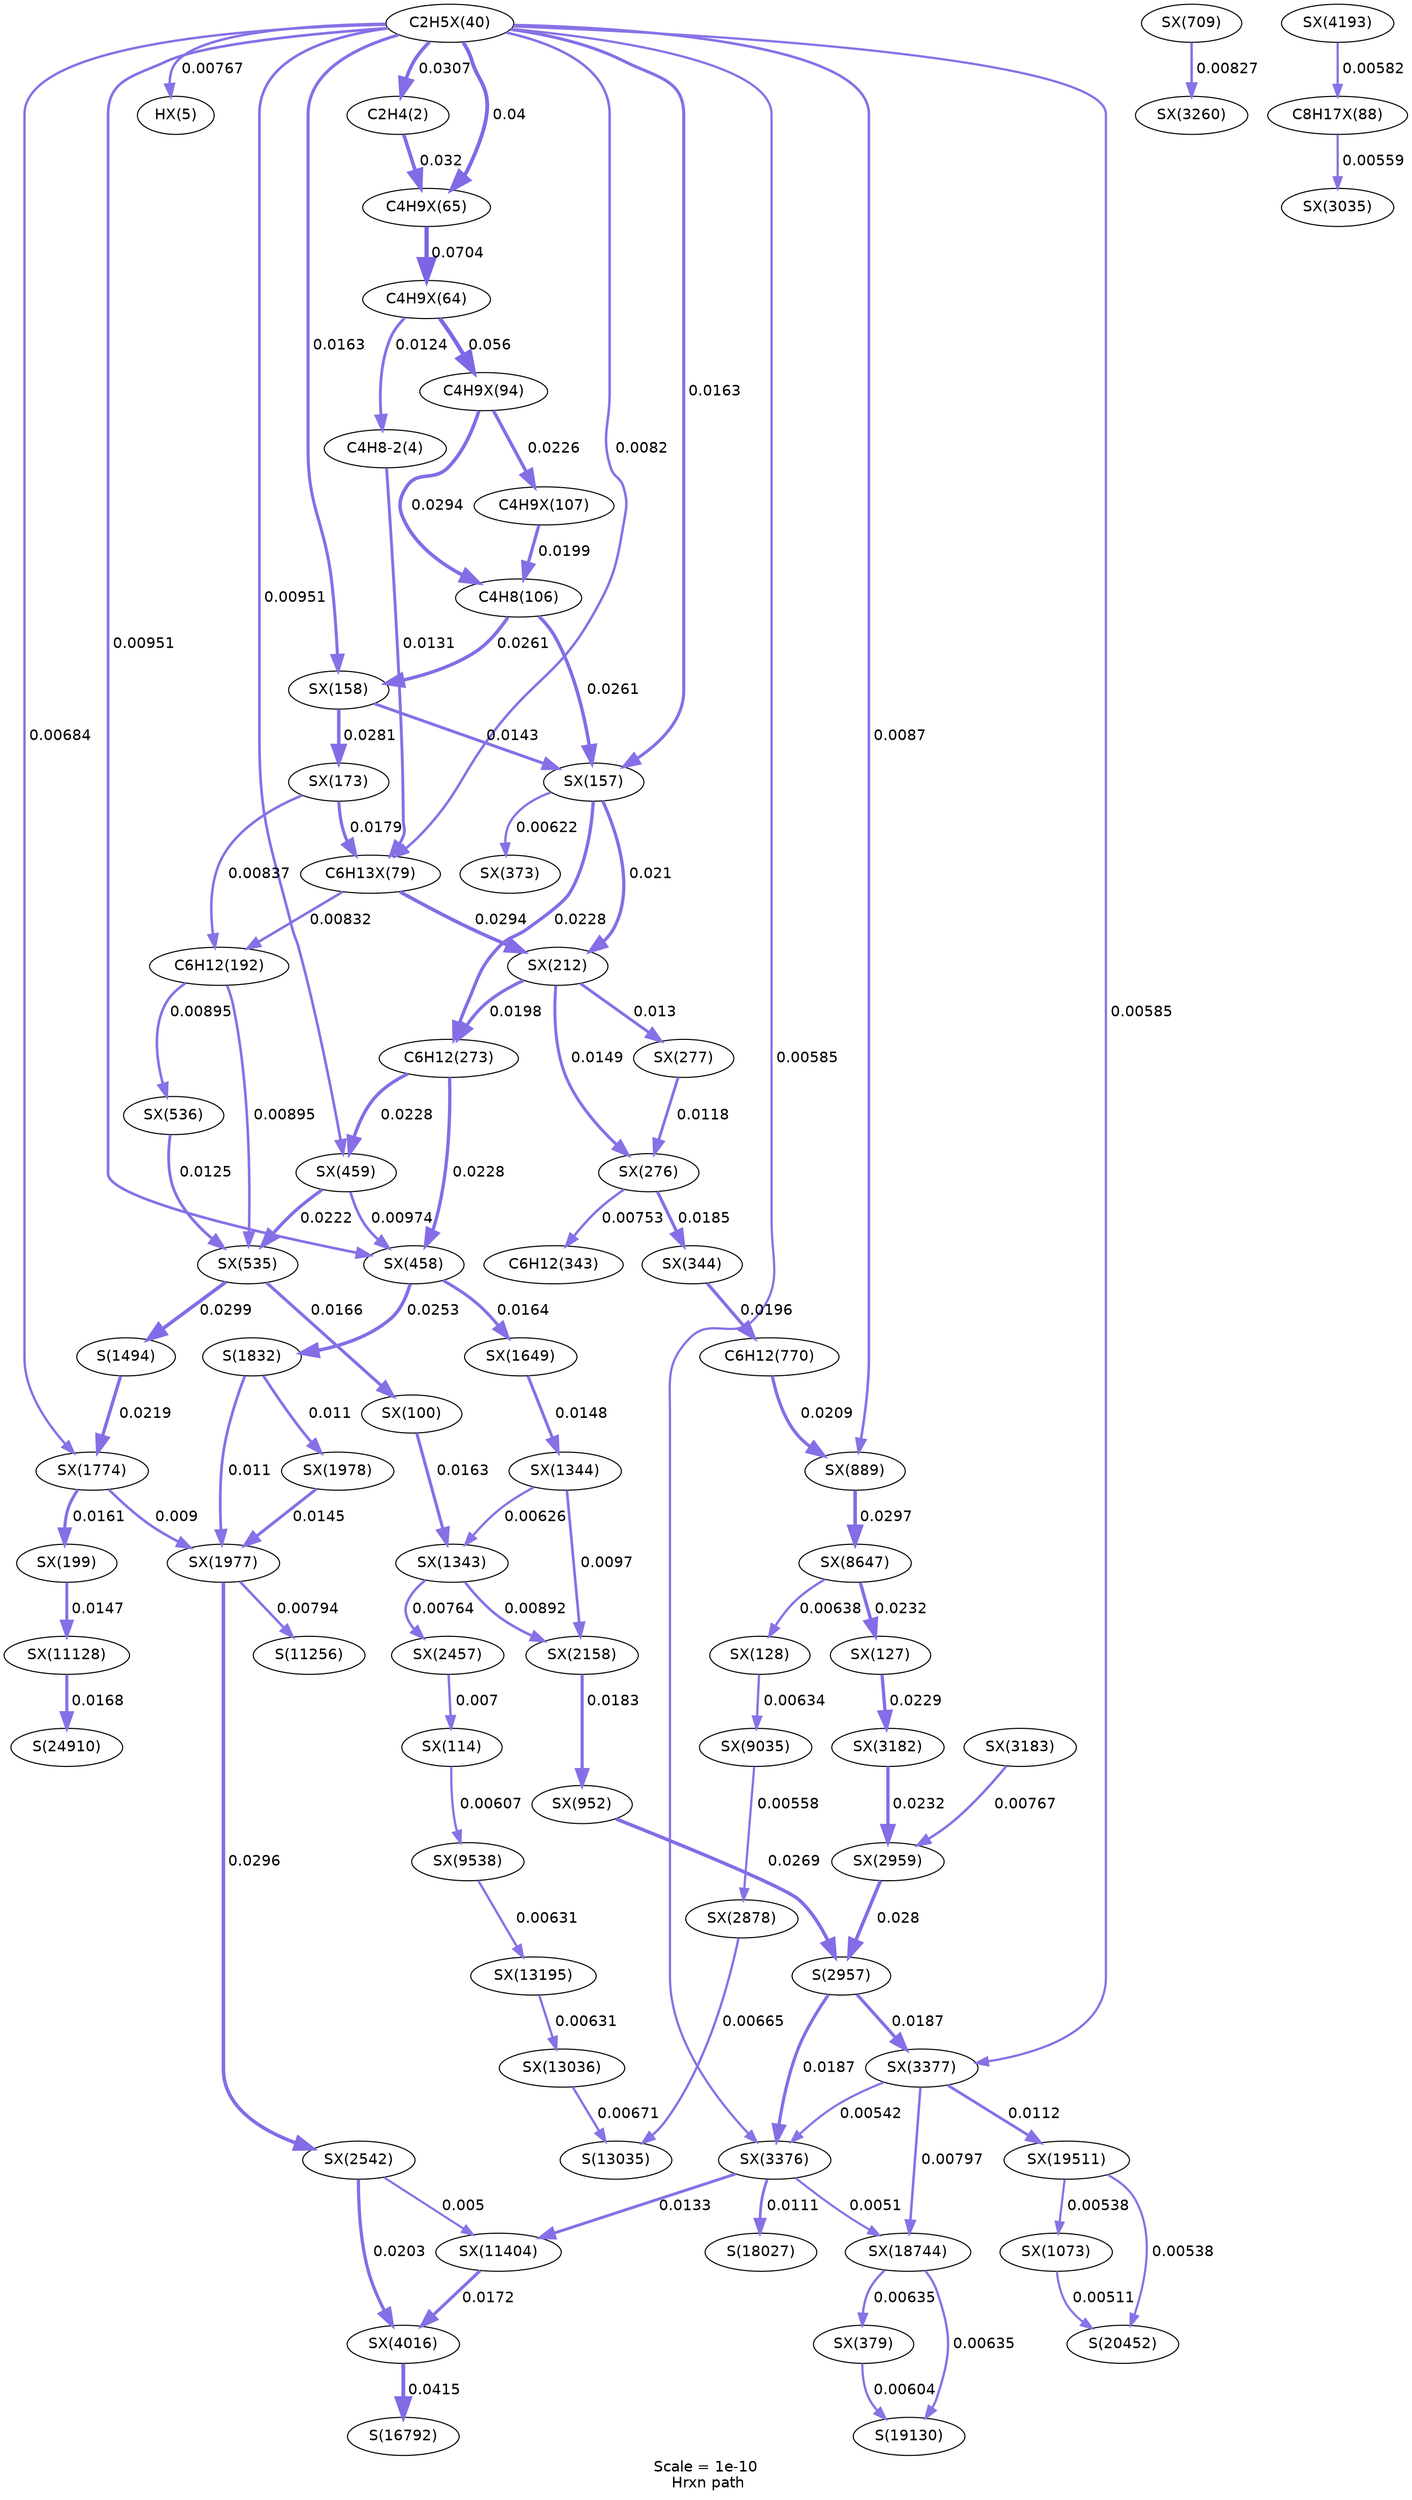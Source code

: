 digraph reaction_paths {
center=1;
s50 -> s5[fontname="Helvetica", style="setlinewidth(3.37)", arrowsize=1.68, color="0.7, 0.531, 0.9"
, label=" 0.0307"];
s5 -> s52[fontname="Helvetica", style="setlinewidth(3.4)", arrowsize=1.7, color="0.7, 0.532, 0.9"
, label=" 0.032"];
s50 -> s48[fontname="Helvetica", style="setlinewidth(2.32)", arrowsize=1.16, color="0.7, 0.508, 0.9"
, label=" 0.00767"];
s50 -> s52[fontname="Helvetica", style="setlinewidth(3.57)", arrowsize=1.79, color="0.7, 0.54, 0.9"
, label=" 0.04"];
s50 -> s76[fontname="Helvetica", style="setlinewidth(2.89)", arrowsize=1.45, color="0.7, 0.516, 0.9"
, label=" 0.0163"];
s50 -> s57[fontname="Helvetica", style="setlinewidth(2.37)", arrowsize=1.19, color="0.7, 0.508, 0.9"
, label=" 0.0082"];
s50 -> s75[fontname="Helvetica", style="setlinewidth(2.89)", arrowsize=1.45, color="0.7, 0.516, 0.9"
, label=" 0.0163"];
s50 -> s109[fontname="Helvetica", style="setlinewidth(2.49)", arrowsize=1.24, color="0.7, 0.51, 0.9"
, label=" 0.00951"];
s50 -> s108[fontname="Helvetica", style="setlinewidth(2.49)", arrowsize=1.24, color="0.7, 0.51, 0.9"
, label=" 0.00951"];
s50 -> s120[fontname="Helvetica", style="setlinewidth(2.42)", arrowsize=1.21, color="0.7, 0.509, 0.9"
, label=" 0.0087"];
s50 -> s138[fontname="Helvetica", style="setlinewidth(2.24)", arrowsize=1.12, color="0.7, 0.507, 0.9"
, label=" 0.00684"];
s50 -> s166[fontname="Helvetica", style="setlinewidth(2.12)", arrowsize=1.06, color="0.7, 0.506, 0.9"
, label=" 0.00585"];
s50 -> s167[fontname="Helvetica", style="setlinewidth(2.12)", arrowsize=1.06, color="0.7, 0.506, 0.9"
, label=" 0.00585"];
s52 -> s51[fontname="Helvetica", style="setlinewidth(4)", arrowsize=2, color="0.7, 0.57, 0.9"
, label=" 0.0704"];
s51 -> s7[fontname="Helvetica", style="setlinewidth(2.68)", arrowsize=1.34, color="0.7, 0.512, 0.9"
, label=" 0.0124"];
s51 -> s61[fontname="Helvetica", style="setlinewidth(3.82)", arrowsize=1.91, color="0.7, 0.556, 0.9"
, label=" 0.056"];
s7 -> s57[fontname="Helvetica", style="setlinewidth(2.73)", arrowsize=1.36, color="0.7, 0.513, 0.9"
, label=" 0.0131"];
s61 -> s66[fontname="Helvetica", style="setlinewidth(3.14)", arrowsize=1.57, color="0.7, 0.523, 0.9"
, label=" 0.0226"];
s61 -> s9[fontname="Helvetica", style="setlinewidth(3.34)", arrowsize=1.67, color="0.7, 0.529, 0.9"
, label=" 0.0294"];
s66 -> s9[fontname="Helvetica", style="setlinewidth(3.04)", arrowsize=1.52, color="0.7, 0.52, 0.9"
, label=" 0.0199"];
s9 -> s76[fontname="Helvetica", style="setlinewidth(3.25)", arrowsize=1.62, color="0.7, 0.526, 0.9"
, label=" 0.0261"];
s9 -> s75[fontname="Helvetica", style="setlinewidth(3.25)", arrowsize=1.62, color="0.7, 0.526, 0.9"
, label=" 0.0261"];
s76 -> s84[fontname="Helvetica", style="setlinewidth(3.3)", arrowsize=1.65, color="0.7, 0.528, 0.9"
, label=" 0.0281"];
s76 -> s75[fontname="Helvetica", style="setlinewidth(2.8)", arrowsize=1.4, color="0.7, 0.514, 0.9"
, label=" 0.0143"];
s84 -> s57[fontname="Helvetica", style="setlinewidth(2.96)", arrowsize=1.48, color="0.7, 0.518, 0.9"
, label=" 0.0179"];
s84 -> s11[fontname="Helvetica", style="setlinewidth(2.39)", arrowsize=1.19, color="0.7, 0.508, 0.9"
, label=" 0.00837"];
s57 -> s90[fontname="Helvetica", style="setlinewidth(3.34)", arrowsize=1.67, color="0.7, 0.529, 0.9"
, label=" 0.0294"];
s57 -> s11[fontname="Helvetica", style="setlinewidth(2.38)", arrowsize=1.19, color="0.7, 0.508, 0.9"
, label=" 0.00832"];
s90 -> s95[fontname="Helvetica", style="setlinewidth(2.72)", arrowsize=1.36, color="0.7, 0.513, 0.9"
, label=" 0.013"];
s90 -> s94[fontname="Helvetica", style="setlinewidth(2.82)", arrowsize=1.41, color="0.7, 0.515, 0.9"
, label=" 0.0149"];
s75 -> s90[fontname="Helvetica", style="setlinewidth(3.08)", arrowsize=1.54, color="0.7, 0.521, 0.9"
, label=" 0.021"];
s90 -> s13[fontname="Helvetica", style="setlinewidth(3.04)", arrowsize=1.52, color="0.7, 0.52, 0.9"
, label=" 0.0198"];
s95 -> s94[fontname="Helvetica", style="setlinewidth(2.65)", arrowsize=1.32, color="0.7, 0.512, 0.9"
, label=" 0.0118"];
s94 -> s99[fontname="Helvetica", style="setlinewidth(2.99)", arrowsize=1.49, color="0.7, 0.518, 0.9"
, label=" 0.0185"];
s94 -> s15[fontname="Helvetica", style="setlinewidth(2.31)", arrowsize=1.15, color="0.7, 0.508, 0.9"
, label=" 0.00753"];
s75 -> s101[fontname="Helvetica", style="setlinewidth(2.16)", arrowsize=1.08, color="0.7, 0.506, 0.9"
, label=" 0.00622"];
s75 -> s13[fontname="Helvetica", style="setlinewidth(3.14)", arrowsize=1.57, color="0.7, 0.523, 0.9"
, label=" 0.0228"];
s13 -> s109[fontname="Helvetica", style="setlinewidth(3.15)", arrowsize=1.57, color="0.7, 0.523, 0.9"
, label=" 0.0228"];
s13 -> s108[fontname="Helvetica", style="setlinewidth(3.15)", arrowsize=1.57, color="0.7, 0.523, 0.9"
, label=" 0.0228"];
s11 -> s110[fontname="Helvetica", style="setlinewidth(2.44)", arrowsize=1.22, color="0.7, 0.509, 0.9"
, label=" 0.00895"];
s11 -> s111[fontname="Helvetica", style="setlinewidth(2.44)", arrowsize=1.22, color="0.7, 0.509, 0.9"
, label=" 0.00895"];
s99 -> s19[fontname="Helvetica", style="setlinewidth(3.03)", arrowsize=1.52, color="0.7, 0.52, 0.9"
, label=" 0.0196"];
s19 -> s120[fontname="Helvetica", style="setlinewidth(3.08)", arrowsize=1.54, color="0.7, 0.521, 0.9"
, label=" 0.0209"];
s109 -> s110[fontname="Helvetica", style="setlinewidth(3.13)", arrowsize=1.56, color="0.7, 0.522, 0.9"
, label=" 0.0222"];
s109 -> s108[fontname="Helvetica", style="setlinewidth(2.5)", arrowsize=1.25, color="0.7, 0.51, 0.9"
, label=" 0.00974"];
s110 -> s65[fontname="Helvetica", style="setlinewidth(2.91)", arrowsize=1.45, color="0.7, 0.517, 0.9"
, label=" 0.0166"];
s111 -> s110[fontname="Helvetica", style="setlinewidth(2.69)", arrowsize=1.35, color="0.7, 0.513, 0.9"
, label=" 0.0125"];
s110 -> s21[fontname="Helvetica", style="setlinewidth(3.35)", arrowsize=1.68, color="0.7, 0.53, 0.9"
, label=" 0.0299"];
s65 -> s131[fontname="Helvetica", style="setlinewidth(2.89)", arrowsize=1.45, color="0.7, 0.516, 0.9"
, label=" 0.0163"];
s21 -> s138[fontname="Helvetica", style="setlinewidth(3.12)", arrowsize=1.56, color="0.7, 0.522, 0.9"
, label=" 0.0219"];
s108 -> s23[fontname="Helvetica", style="setlinewidth(3.22)", arrowsize=1.61, color="0.7, 0.525, 0.9"
, label=" 0.0253"];
s108 -> s136[fontname="Helvetica", style="setlinewidth(2.9)", arrowsize=1.45, color="0.7, 0.516, 0.9"
, label=" 0.0164"];
s23 -> s141[fontname="Helvetica", style="setlinewidth(2.6)", arrowsize=1.3, color="0.7, 0.511, 0.9"
, label=" 0.011"];
s23 -> s142[fontname="Helvetica", style="setlinewidth(2.6)", arrowsize=1.3, color="0.7, 0.511, 0.9"
, label=" 0.011"];
s136 -> s132[fontname="Helvetica", style="setlinewidth(2.82)", arrowsize=1.41, color="0.7, 0.515, 0.9"
, label=" 0.0148"];
s132 -> s131[fontname="Helvetica", style="setlinewidth(2.17)", arrowsize=1.08, color="0.7, 0.506, 0.9"
, label=" 0.00626"];
s132 -> s143[fontname="Helvetica", style="setlinewidth(2.5)", arrowsize=1.25, color="0.7, 0.51, 0.9"
, label=" 0.0097"];
s131 -> s143[fontname="Helvetica", style="setlinewidth(2.44)", arrowsize=1.22, color="0.7, 0.509, 0.9"
, label=" 0.00892"];
s131 -> s145[fontname="Helvetica", style="setlinewidth(2.32)", arrowsize=1.16, color="0.7, 0.508, 0.9"
, label=" 0.00764"];
s143 -> s121[fontname="Helvetica", style="setlinewidth(2.98)", arrowsize=1.49, color="0.7, 0.518, 0.9"
, label=" 0.0183"];
s121 -> s27[fontname="Helvetica", style="setlinewidth(3.27)", arrowsize=1.64, color="0.7, 0.527, 0.9"
, label=" 0.0269"];
s164 -> s158[fontname="Helvetica", style="setlinewidth(2.32)", arrowsize=1.16, color="0.7, 0.508, 0.9"
, label=" 0.00767"];
s158 -> s27[fontname="Helvetica", style="setlinewidth(3.3)", arrowsize=1.65, color="0.7, 0.528, 0.9"
, label=" 0.028"];
s163 -> s158[fontname="Helvetica", style="setlinewidth(3.16)", arrowsize=1.58, color="0.7, 0.523, 0.9"
, label=" 0.0232"];
s27 -> s166[fontname="Helvetica", style="setlinewidth(3)", arrowsize=1.5, color="0.7, 0.519, 0.9"
, label=" 0.0187"];
s27 -> s167[fontname="Helvetica", style="setlinewidth(3)", arrowsize=1.5, color="0.7, 0.519, 0.9"
, label=" 0.0187"];
s114 -> s165[fontname="Helvetica", style="setlinewidth(2.38)", arrowsize=1.19, color="0.7, 0.508, 0.9"
, label=" 0.00827"];
s170 -> s60[fontname="Helvetica", style="setlinewidth(2.11)", arrowsize=1.06, color="0.7, 0.506, 0.9"
, label=" 0.00582"];
s60 -> s161[fontname="Helvetica", style="setlinewidth(2.08)", arrowsize=1.04, color="0.7, 0.506, 0.9"
, label=" 0.00559"];
s73 -> s163[fontname="Helvetica", style="setlinewidth(3.15)", arrowsize=1.57, color="0.7, 0.523, 0.9"
, label=" 0.0229"];
s120 -> s175[fontname="Helvetica", style="setlinewidth(3.35)", arrowsize=1.67, color="0.7, 0.53, 0.9"
, label=" 0.0297"];
s175 -> s73[fontname="Helvetica", style="setlinewidth(3.16)", arrowsize=1.58, color="0.7, 0.523, 0.9"
, label=" 0.0232"];
s175 -> s74[fontname="Helvetica", style="setlinewidth(2.18)", arrowsize=1.09, color="0.7, 0.506, 0.9"
, label=" 0.00638"];
s74 -> s178[fontname="Helvetica", style="setlinewidth(2.18)", arrowsize=1.09, color="0.7, 0.506, 0.9"
, label=" 0.00634"];
s145 -> s70[fontname="Helvetica", style="setlinewidth(2.25)", arrowsize=1.13, color="0.7, 0.507, 0.9"
, label=" 0.007"];
s70 -> s179[fontname="Helvetica", style="setlinewidth(2.15)", arrowsize=1.07, color="0.7, 0.506, 0.9"
, label=" 0.00607"];
s138 -> s88[fontname="Helvetica", style="setlinewidth(2.88)", arrowsize=1.44, color="0.7, 0.516, 0.9"
, label=" 0.0161"];
s138 -> s141[fontname="Helvetica", style="setlinewidth(2.44)", arrowsize=1.22, color="0.7, 0.509, 0.9"
, label=" 0.009"];
s88 -> s180[fontname="Helvetica", style="setlinewidth(2.82)", arrowsize=1.41, color="0.7, 0.515, 0.9"
, label=" 0.0147"];
s141 -> s154[fontname="Helvetica", style="setlinewidth(3.34)", arrowsize=1.67, color="0.7, 0.53, 0.9"
, label=" 0.0296"];
s141 -> s38[fontname="Helvetica", style="setlinewidth(2.35)", arrowsize=1.17, color="0.7, 0.508, 0.9"
, label=" 0.00794"];
s142 -> s141[fontname="Helvetica", style="setlinewidth(2.8)", arrowsize=1.4, color="0.7, 0.514, 0.9"
, label=" 0.0145"];
s154 -> s169[fontname="Helvetica", style="setlinewidth(3.06)", arrowsize=1.53, color="0.7, 0.52, 0.9"
, label=" 0.0203"];
s154 -> s182[fontname="Helvetica", style="setlinewidth(2)", arrowsize=1, color="0.7, 0.505, 0.9"
, label=" 0.005"];
s178 -> s157[fontname="Helvetica", style="setlinewidth(2.08)", arrowsize=1.04, color="0.7, 0.506, 0.9"
, label=" 0.00558"];
s157 -> s40[fontname="Helvetica", style="setlinewidth(2.21)", arrowsize=1.11, color="0.7, 0.507, 0.9"
, label=" 0.00665"];
s184 -> s40[fontname="Helvetica", style="setlinewidth(2.22)", arrowsize=1.11, color="0.7, 0.507, 0.9"
, label=" 0.00671"];
s185 -> s184[fontname="Helvetica", style="setlinewidth(2.18)", arrowsize=1.09, color="0.7, 0.506, 0.9"
, label=" 0.00631"];
s179 -> s185[fontname="Helvetica", style="setlinewidth(2.18)", arrowsize=1.09, color="0.7, 0.506, 0.9"
, label=" 0.00631"];
s169 -> s42[fontname="Helvetica", style="setlinewidth(3.6)", arrowsize=1.8, color="0.7, 0.541, 0.9"
, label=" 0.0415"];
s182 -> s169[fontname="Helvetica", style="setlinewidth(2.93)", arrowsize=1.47, color="0.7, 0.517, 0.9"
, label=" 0.0172"];
s166 -> s182[fontname="Helvetica", style="setlinewidth(2.74)", arrowsize=1.37, color="0.7, 0.513, 0.9"
, label=" 0.0133"];
s166 -> s188[fontname="Helvetica", style="setlinewidth(2.01)", arrowsize=1.01, color="0.7, 0.505, 0.9"
, label=" 0.0051"];
s167 -> s166[fontname="Helvetica", style="setlinewidth(2.06)", arrowsize=1.03, color="0.7, 0.505, 0.9"
, label=" 0.00542"];
s166 -> s43[fontname="Helvetica", style="setlinewidth(2.6)", arrowsize=1.3, color="0.7, 0.511, 0.9"
, label=" 0.0111"];
s167 -> s188[fontname="Helvetica", style="setlinewidth(2.35)", arrowsize=1.18, color="0.7, 0.508, 0.9"
, label=" 0.00797"];
s188 -> s104[fontname="Helvetica", style="setlinewidth(2.18)", arrowsize=1.09, color="0.7, 0.506, 0.9"
, label=" 0.00635"];
s188 -> s44[fontname="Helvetica", style="setlinewidth(2.18)", arrowsize=1.09, color="0.7, 0.506, 0.9"
, label=" 0.00635"];
s167 -> s190[fontname="Helvetica", style="setlinewidth(2.61)", arrowsize=1.3, color="0.7, 0.511, 0.9"
, label=" 0.0112"];
s104 -> s44[fontname="Helvetica", style="setlinewidth(2.14)", arrowsize=1.07, color="0.7, 0.506, 0.9"
, label=" 0.00604"];
s190 -> s125[fontname="Helvetica", style="setlinewidth(2.06)", arrowsize=1.03, color="0.7, 0.505, 0.9"
, label=" 0.00538"];
s190 -> s45[fontname="Helvetica", style="setlinewidth(2.06)", arrowsize=1.03, color="0.7, 0.505, 0.9"
, label=" 0.00538"];
s125 -> s45[fontname="Helvetica", style="setlinewidth(2.02)", arrowsize=1.01, color="0.7, 0.505, 0.9"
, label=" 0.00511"];
s180 -> s46[fontname="Helvetica", style="setlinewidth(2.91)", arrowsize=1.46, color="0.7, 0.517, 0.9"
, label=" 0.0168"];
s5 [ fontname="Helvetica", label="C2H4(2)"];
s7 [ fontname="Helvetica", label="C4H8-2(4)"];
s9 [ fontname="Helvetica", label="C4H8(106)"];
s11 [ fontname="Helvetica", label="C6H12(192)"];
s13 [ fontname="Helvetica", label="C6H12(273)"];
s15 [ fontname="Helvetica", label="C6H12(343)"];
s19 [ fontname="Helvetica", label="C6H12(770)"];
s21 [ fontname="Helvetica", label="S(1494)"];
s23 [ fontname="Helvetica", label="S(1832)"];
s27 [ fontname="Helvetica", label="S(2957)"];
s38 [ fontname="Helvetica", label="S(11256)"];
s40 [ fontname="Helvetica", label="S(13035)"];
s42 [ fontname="Helvetica", label="S(16792)"];
s43 [ fontname="Helvetica", label="S(18027)"];
s44 [ fontname="Helvetica", label="S(19130)"];
s45 [ fontname="Helvetica", label="S(20452)"];
s46 [ fontname="Helvetica", label="S(24910)"];
s48 [ fontname="Helvetica", label="HX(5)"];
s50 [ fontname="Helvetica", label="C2H5X(40)"];
s51 [ fontname="Helvetica", label="C4H9X(64)"];
s52 [ fontname="Helvetica", label="C4H9X(65)"];
s57 [ fontname="Helvetica", label="C6H13X(79)"];
s60 [ fontname="Helvetica", label="C8H17X(88)"];
s61 [ fontname="Helvetica", label="C4H9X(94)"];
s65 [ fontname="Helvetica", label="SX(100)"];
s66 [ fontname="Helvetica", label="C4H9X(107)"];
s70 [ fontname="Helvetica", label="SX(114)"];
s73 [ fontname="Helvetica", label="SX(127)"];
s74 [ fontname="Helvetica", label="SX(128)"];
s75 [ fontname="Helvetica", label="SX(157)"];
s76 [ fontname="Helvetica", label="SX(158)"];
s84 [ fontname="Helvetica", label="SX(173)"];
s88 [ fontname="Helvetica", label="SX(199)"];
s90 [ fontname="Helvetica", label="SX(212)"];
s94 [ fontname="Helvetica", label="SX(276)"];
s95 [ fontname="Helvetica", label="SX(277)"];
s99 [ fontname="Helvetica", label="SX(344)"];
s101 [ fontname="Helvetica", label="SX(373)"];
s104 [ fontname="Helvetica", label="SX(379)"];
s108 [ fontname="Helvetica", label="SX(458)"];
s109 [ fontname="Helvetica", label="SX(459)"];
s110 [ fontname="Helvetica", label="SX(535)"];
s111 [ fontname="Helvetica", label="SX(536)"];
s114 [ fontname="Helvetica", label="SX(709)"];
s120 [ fontname="Helvetica", label="SX(889)"];
s121 [ fontname="Helvetica", label="SX(952)"];
s125 [ fontname="Helvetica", label="SX(1073)"];
s131 [ fontname="Helvetica", label="SX(1343)"];
s132 [ fontname="Helvetica", label="SX(1344)"];
s136 [ fontname="Helvetica", label="SX(1649)"];
s138 [ fontname="Helvetica", label="SX(1774)"];
s141 [ fontname="Helvetica", label="SX(1977)"];
s142 [ fontname="Helvetica", label="SX(1978)"];
s143 [ fontname="Helvetica", label="SX(2158)"];
s145 [ fontname="Helvetica", label="SX(2457)"];
s154 [ fontname="Helvetica", label="SX(2542)"];
s157 [ fontname="Helvetica", label="SX(2878)"];
s158 [ fontname="Helvetica", label="SX(2959)"];
s161 [ fontname="Helvetica", label="SX(3035)"];
s163 [ fontname="Helvetica", label="SX(3182)"];
s164 [ fontname="Helvetica", label="SX(3183)"];
s165 [ fontname="Helvetica", label="SX(3260)"];
s166 [ fontname="Helvetica", label="SX(3376)"];
s167 [ fontname="Helvetica", label="SX(3377)"];
s169 [ fontname="Helvetica", label="SX(4016)"];
s170 [ fontname="Helvetica", label="SX(4193)"];
s175 [ fontname="Helvetica", label="SX(8647)"];
s178 [ fontname="Helvetica", label="SX(9035)"];
s179 [ fontname="Helvetica", label="SX(9538)"];
s180 [ fontname="Helvetica", label="SX(11128)"];
s182 [ fontname="Helvetica", label="SX(11404)"];
s184 [ fontname="Helvetica", label="SX(13036)"];
s185 [ fontname="Helvetica", label="SX(13195)"];
s188 [ fontname="Helvetica", label="SX(18744)"];
s190 [ fontname="Helvetica", label="SX(19511)"];
 label = "Scale = 1e-10\l Hrxn path";
 fontname = "Helvetica";
}
